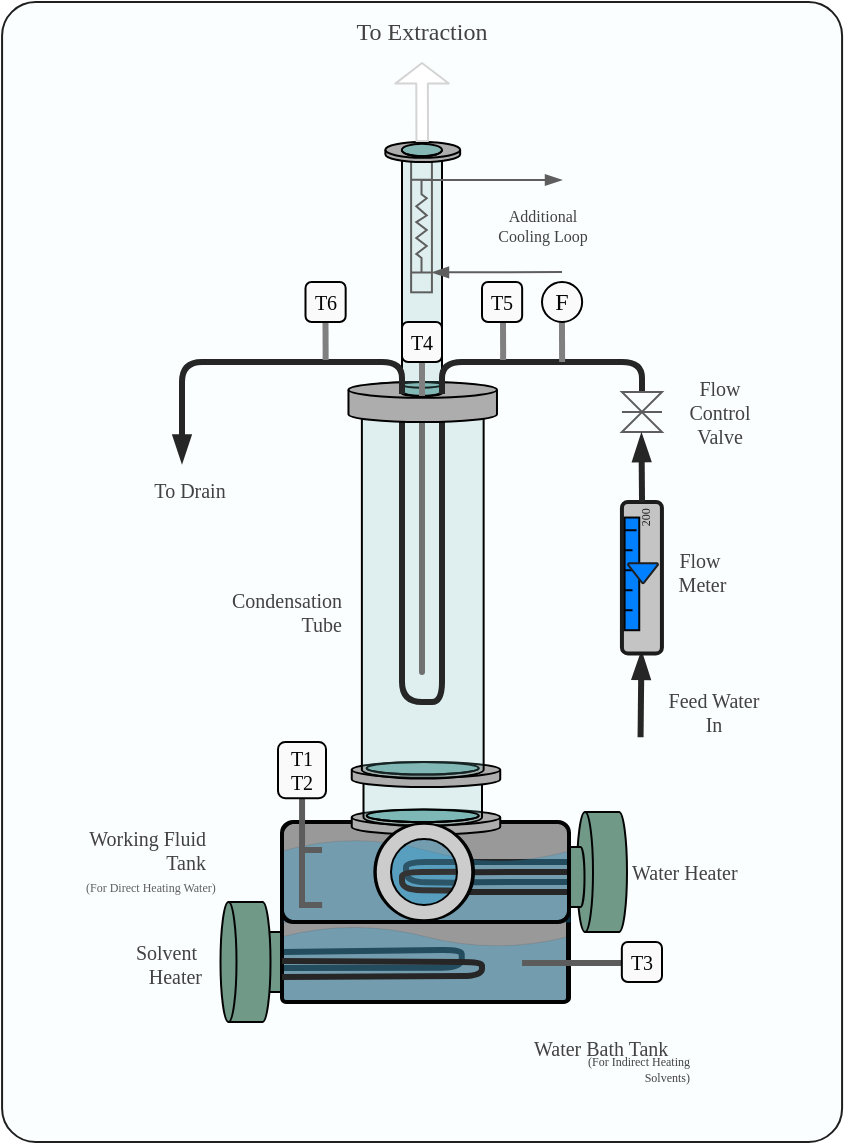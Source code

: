 <mxfile version="12.1.0" type="device" pages="1"><diagram id="1tXFBEwJl5SmmHEk3IhW" name="Page-1"><mxGraphModel dx="768" dy="483" grid="1" gridSize="10" guides="1" tooltips="1" connect="0" arrows="0" fold="1" page="1" pageScale="1" pageWidth="827" pageHeight="1169" math="0" shadow="0"><root><mxCell id="0"/><mxCell id="Ct0H0v6lX5YMFuCQXtX3-114" value="back-background" parent="0"/><mxCell id="Ct0H0v6lX5YMFuCQXtX3-115" value="" style="rounded=1;whiteSpace=wrap;html=1;fontFamily=Tahoma;fontSize=8;fontColor=#424242;strokeColor=#1F1F1F;strokeWidth=1;fillColor=#FBFEFF;connectable=0;allowArrows=0;arcSize=4;" parent="Ct0H0v6lX5YMFuCQXtX3-114" vertex="1"><mxGeometry x="190.04" y="160" width="420" height="570" as="geometry"/></mxCell><mxCell id="1" parent="0"/><mxCell id="Ct0H0v6lX5YMFuCQXtX3-5" value="" style="shape=cylinder3;whiteSpace=wrap;html=1;boundedLbl=1;backgroundOutline=1;size=2;strokeColor=#030303;fillColor=#719988;rotation=-90;" parent="1" vertex="1"><mxGeometry x="341.75" y="600" width="30" height="80" as="geometry"/></mxCell><mxCell id="Ct0H0v6lX5YMFuCQXtX3-2" value="" style="rounded=1;whiteSpace=wrap;html=1;fillColor=#999999;strokeColor=#030303;arcSize=4;" parent="1" vertex="1"><mxGeometry x="330" y="610" width="144" height="50" as="geometry"/></mxCell><mxCell id="Ct0H0v6lX5YMFuCQXtX3-18" value="" style="endArrow=none;html=1;rounded=1;strokeColor=#262626;strokeWidth=3;entryX=0;entryY=0.5;entryDx=0;entryDy=0;" parent="1" target="Ct0H0v6lX5YMFuCQXtX3-2" edge="1"><mxGeometry width="50" height="50" relative="1" as="geometry"><mxPoint x="330" y="643" as="sourcePoint"/><mxPoint x="372.37" y="633.75" as="targetPoint"/><Array as="points"><mxPoint x="419.87" y="642.84"/><mxPoint x="419.87" y="633.84"/></Array></mxGeometry></mxCell><mxCell id="Ct0H0v6lX5YMFuCQXtX3-24" value="" style="shape=document;whiteSpace=wrap;html=1;boundedLbl=1;strokeColor=#020303;strokeWidth=0;fillColor=#1ba1e2;rotation=0;connectable=0;allowArrows=0;fillOpacity=30;size=0.271;flipH=1;flipV=0;direction=west;fontColor=#ffffff;" parent="1" vertex="1"><mxGeometry x="330" y="622" width="143" height="37.5" as="geometry"/></mxCell><mxCell id="Ct0H0v6lX5YMFuCQXtX3-4" value="" style="shape=cylinder3;whiteSpace=wrap;html=1;boundedLbl=1;backgroundOutline=1;size=4;fillColor=#719988;rotation=-90;strokeColor=#030303;" parent="1" vertex="1"><mxGeometry x="460" y="582.5" width="60" height="25" as="geometry"/></mxCell><mxCell id="Ct0H0v6lX5YMFuCQXtX3-6" value="" style="shape=cylinder3;whiteSpace=wrap;html=1;boundedLbl=1;backgroundOutline=1;size=2;strokeColor=#030303;fillColor=#719988;rotation=-90;" parent="1" vertex="1"><mxGeometry x="430" y="561.25" width="30" height="72.5" as="geometry"/></mxCell><mxCell id="Ct0H0v6lX5YMFuCQXtX3-41" value="" style="rounded=1;whiteSpace=wrap;html=1;fillColor=none;strokeColor=#030303;arcSize=4;connectable=0;allowArrows=0;strokeWidth=2;" parent="1" vertex="1"><mxGeometry x="330" y="610" width="143.01" height="50" as="geometry"/></mxCell><mxCell id="Ct0H0v6lX5YMFuCQXtX3-1" value="" style="rounded=1;whiteSpace=wrap;html=1;fillColor=#999999;strokeColor=#030303;connectable=0;allowArrows=0;" parent="1" vertex="1"><mxGeometry x="330" y="570" width="144" height="50" as="geometry"/></mxCell><mxCell id="Ct0H0v6lX5YMFuCQXtX3-64" value="" style="endArrow=none;html=1;rounded=1;strokeColor=#262626;strokeWidth=3;exitX=0.994;exitY=0.502;exitDx=0;exitDy=0;exitPerimeter=0;" parent="1" edge="1"><mxGeometry width="50" height="50" relative="1" as="geometry"><mxPoint x="425.23" y="600.09" as="sourcePoint"/><mxPoint x="474" y="600.0" as="targetPoint"/><Array as="points"/></mxGeometry></mxCell><mxCell id="Ct0H0v6lX5YMFuCQXtX3-63" value="" style="endArrow=none;html=1;rounded=1;strokeColor=#262626;strokeWidth=3;exitX=0.994;exitY=0.502;exitDx=0;exitDy=0;exitPerimeter=0;" parent="1" edge="1"><mxGeometry width="50" height="50" relative="1" as="geometry"><mxPoint x="417.0" y="590.0" as="sourcePoint"/><mxPoint x="473" y="590" as="targetPoint"/><Array as="points"/></mxGeometry></mxCell><mxCell id="Ct0H0v6lX5YMFuCQXtX3-39" value="" style="shape=document;whiteSpace=wrap;html=1;boundedLbl=1;strokeColor=#020303;strokeWidth=0;fillColor=#1ba1e2;rotation=0;connectable=0;allowArrows=0;fillOpacity=30;size=0.271;flipH=1;flipV=0;direction=west;fontColor=#ffffff;" parent="1" vertex="1"><mxGeometry x="330.5" y="578.5" width="143.5" height="41.5" as="geometry"/></mxCell><mxCell id="Ct0H0v6lX5YMFuCQXtX3-61" value="" style="endArrow=none;html=1;rounded=1;strokeColor=#262626;strokeWidth=3;exitX=0.994;exitY=0.502;exitDx=0;exitDy=0;exitPerimeter=0;" parent="1" source="Ct0H0v6lX5YMFuCQXtX3-15" edge="1"><mxGeometry width="50" height="50" relative="1" as="geometry"><mxPoint x="430" y="595" as="sourcePoint"/><mxPoint x="473" y="595" as="targetPoint"/><Array as="points"/></mxGeometry></mxCell><mxCell id="Ct0H0v6lX5YMFuCQXtX3-62" value="" style="endArrow=none;html=1;rounded=1;strokeColor=#262626;strokeWidth=3;" parent="1" edge="1"><mxGeometry width="50" height="50" relative="1" as="geometry"><mxPoint x="420" y="605" as="sourcePoint"/><mxPoint x="473" y="605" as="targetPoint"/><Array as="points"/></mxGeometry></mxCell><mxCell id="Ct0H0v6lX5YMFuCQXtX3-42" value="" style="rounded=1;whiteSpace=wrap;html=1;fillColor=none;strokeColor=#030303;strokeWidth=2;arcSize=11;connectable=0;allowArrows=0;" parent="1" vertex="1"><mxGeometry x="330" y="570" width="143.5" height="50" as="geometry"/></mxCell><mxCell id="Ct0H0v6lX5YMFuCQXtX3-21" value="" style="shape=cylinder3;whiteSpace=wrap;html=1;boundedLbl=1;backgroundOutline=1;size=3.935;strokeColor=#000000;strokeWidth=1;fillColor=#ADADAD;" parent="1" vertex="1"><mxGeometry x="364.87" y="563.75" width="74.25" height="12.5" as="geometry"/></mxCell><mxCell id="Ct0H0v6lX5YMFuCQXtX3-17" value="" style="shape=cylinder3;whiteSpace=wrap;html=1;boundedLbl=1;backgroundOutline=1;size=4.339;strokeColor=#000000;strokeWidth=1;fillColor=#6FB3AE;fillOpacity=20;" parent="1" vertex="1"><mxGeometry x="370.75" y="542" width="59.25" height="30" as="geometry"/></mxCell><mxCell id="Ct0H0v6lX5YMFuCQXtX3-22" value="" style="shape=cylinder3;whiteSpace=wrap;html=1;boundedLbl=1;backgroundOutline=1;size=3.935;strokeColor=#000000;strokeWidth=1;fillColor=#29CCC7;fillOpacity=30;" parent="1" vertex="1"><mxGeometry x="372.37" y="563.75" width="56" height="6.25" as="geometry"/></mxCell><mxCell id="Ct0H0v6lX5YMFuCQXtX3-10" value="" style="endArrow=none;html=1;rounded=1;strokeWidth=3;strokeColor=#333333;entryX=0.989;entryY=0.389;entryDx=0;entryDy=0;entryPerimeter=0;exitX=0.996;exitY=0.623;exitDx=0;exitDy=0;exitPerimeter=0;" parent="1" source="Ct0H0v6lX5YMFuCQXtX3-15" target="Ct0H0v6lX5YMFuCQXtX3-15" edge="1"><mxGeometry width="50" height="50" relative="1" as="geometry"><mxPoint x="430" y="600" as="sourcePoint"/><mxPoint x="430" y="590" as="targetPoint"/><Array as="points"><mxPoint x="392" y="600"/><mxPoint x="392" y="590"/></Array></mxGeometry></mxCell><mxCell id="Ct0H0v6lX5YMFuCQXtX3-3" value="" style="shape=cylinder3;whiteSpace=wrap;html=1;boundedLbl=1;backgroundOutline=1;size=4;fillColor=#719988;rotation=-90;strokeColor=#030303;" parent="1" vertex="1"><mxGeometry x="281.75" y="627.5" width="60" height="25" as="geometry"/></mxCell><mxCell id="Ct0H0v6lX5YMFuCQXtX3-15" value="" style="ellipse;whiteSpace=wrap;html=1;aspect=fixed;strokeColor=#020303;strokeWidth=4;fillColor=#1ba1e2;fontColor=#ffffff;fillOpacity=30;connectable=1;allowArrows=0;" parent="1" vertex="1"><mxGeometry x="379.5" y="572.5" width="45" height="45" as="geometry"/></mxCell><mxCell id="Ct0H0v6lX5YMFuCQXtX3-13" value="" style="endArrow=none;html=1;rounded=1;strokeColor=#333333;strokeWidth=3;exitX=0.96;exitY=0.709;exitDx=0;exitDy=0;entryX=0.983;entryY=0.498;entryDx=0;entryDy=0;entryPerimeter=0;exitPerimeter=0;" parent="1" edge="1"><mxGeometry width="50" height="50" relative="1" as="geometry"><mxPoint x="422.7" y="604.405" as="sourcePoint"/><mxPoint x="423.735" y="594.91" as="targetPoint"/><Array as="points"><mxPoint x="390" y="604"/><mxPoint x="390" y="595"/></Array></mxGeometry></mxCell><mxCell id="Ct0H0v6lX5YMFuCQXtX3-20" value="" style="endArrow=none;html=1;rounded=1;strokeColor=#262626;strokeWidth=3;entryX=0;entryY=0.5;entryDx=0;entryDy=0;" parent="1" edge="1"><mxGeometry width="50" height="50" relative="1" as="geometry"><mxPoint x="330" y="647.5" as="sourcePoint"/><mxPoint x="330" y="639.5" as="targetPoint"/><Array as="points"><mxPoint x="430" y="647"/><mxPoint x="430" y="640"/></Array></mxGeometry></mxCell><mxCell id="Ct0H0v6lX5YMFuCQXtX3-26" value="" style="shape=cylinder3;whiteSpace=wrap;html=1;boundedLbl=1;backgroundOutline=1;size=3.935;strokeColor=#000000;strokeWidth=1;fillColor=#ADADAD;" parent="1" vertex="1"><mxGeometry x="364.87" y="540" width="74.25" height="12.5" as="geometry"/></mxCell><mxCell id="Ct0H0v6lX5YMFuCQXtX3-27" value="" style="shape=cylinder3;whiteSpace=wrap;html=1;boundedLbl=1;backgroundOutline=1;size=3.935;strokeColor=#000000;strokeWidth=1;fillColor=#29CCC7;fillOpacity=30;" parent="1" vertex="1"><mxGeometry x="372.37" y="540" width="56" height="6.25" as="geometry"/></mxCell><mxCell id="Ct0H0v6lX5YMFuCQXtX3-28" value="" style="shape=cylinder3;whiteSpace=wrap;html=1;boundedLbl=1;backgroundOutline=1;size=4.339;strokeColor=#000000;strokeWidth=1;fillColor=#6FB3AE;fillOpacity=20;connectable=0;allowArrows=0;" parent="1" vertex="1"><mxGeometry x="369.94" y="350" width="60.88" height="198.25" as="geometry"/></mxCell><mxCell id="Ct0H0v6lX5YMFuCQXtX3-30" value="" style="endArrow=none;html=1;rounded=1;strokeColor=#262626;strokeWidth=3;" parent="1" edge="1"><mxGeometry width="50" height="50" relative="1" as="geometry"><mxPoint x="390" y="360" as="sourcePoint"/><mxPoint x="410" y="360" as="targetPoint"/><Array as="points"><mxPoint x="390" y="510"/><mxPoint x="410" y="510"/></Array></mxGeometry></mxCell><mxCell id="Ct0H0v6lX5YMFuCQXtX3-32" value="" style="shape=cylinder3;whiteSpace=wrap;html=1;boundedLbl=1;backgroundOutline=1;size=3.935;strokeColor=#000000;strokeWidth=1;fillColor=#29CCC7;fillOpacity=30;" parent="1" vertex="1"><mxGeometry x="370.74" y="350" width="56" height="6.25" as="geometry"/></mxCell><mxCell id="Ct0H0v6lX5YMFuCQXtX3-33" value="" style="endArrow=none;html=1;rounded=1;strokeColor=#707070;strokeWidth=3;" parent="1" edge="1"><mxGeometry width="50" height="50" relative="1" as="geometry"><mxPoint x="400" y="430" as="sourcePoint"/><mxPoint x="400" y="360" as="targetPoint"/><Array as="points"><mxPoint x="400" y="500"/></Array></mxGeometry></mxCell><mxCell id="Ct0H0v6lX5YMFuCQXtX3-45" value="" style="ellipse;whiteSpace=wrap;html=1;aspect=fixed;strokeColor=#000000;strokeWidth=7;fillColor=none;connectable=0;allowArrows=0;" parent="1" vertex="1"><mxGeometry x="379.18" y="573.81" width="42.37" height="42.37" as="geometry"/></mxCell><mxCell id="Ct0H0v6lX5YMFuCQXtX3-46" value="" style="ellipse;whiteSpace=wrap;html=1;aspect=fixed;strokeColor=#CCCCCC;strokeWidth=7;fillColor=none;connectable=0;allowArrows=0;" parent="1" vertex="1"><mxGeometry x="380.88" y="574.87" width="40.25" height="40.25" as="geometry"/></mxCell><mxCell id="Ct0H0v6lX5YMFuCQXtX3-47" value="" style="ellipse;whiteSpace=wrap;html=1;aspect=fixed;strokeColor=#020303;strokeWidth=1;fillColor=none;fontColor=#ffffff;fillOpacity=30;connectable=0;allowArrows=0;" parent="1" vertex="1"><mxGeometry x="384.5" y="578.5" width="33" height="33" as="geometry"/></mxCell><mxCell id="Ct0H0v6lX5YMFuCQXtX3-31" value="" style="shape=cylinder3;whiteSpace=wrap;html=1;boundedLbl=1;backgroundOutline=1;size=3.935;strokeColor=#000000;strokeWidth=1;fillColor=#ADADAD;connectable=0;allowArrows=0;" parent="1" vertex="1"><mxGeometry x="363.24" y="350" width="74.25" height="20" as="geometry"/></mxCell><mxCell id="Ct0H0v6lX5YMFuCQXtX3-57" value="" style="shape=cylinder3;whiteSpace=wrap;html=1;boundedLbl=1;backgroundOutline=1;size=1.429;strokeColor=#000000;strokeWidth=1;fillColor=#29CCC7;fillOpacity=30;connectable=0;allowArrows=0;" parent="1" vertex="1"><mxGeometry x="389.92" y="350" width="20" height="7" as="geometry"/></mxCell><mxCell id="Ct0H0v6lX5YMFuCQXtX3-60" value="" style="shape=cylinder3;whiteSpace=wrap;html=1;boundedLbl=1;backgroundOutline=1;size=2.194;strokeColor=#000000;strokeWidth=1;fillColor=#6FB3AE;fillOpacity=20;connectable=0;allowArrows=0;" parent="1" vertex="1"><mxGeometry x="390" y="230" width="20" height="127" as="geometry"/></mxCell><mxCell id="Ct0H0v6lX5YMFuCQXtX3-58" value="" style="endArrow=none;html=1;rounded=1;strokeColor=#262626;strokeWidth=3;" parent="1" edge="1"><mxGeometry width="50" height="50" relative="1" as="geometry"><mxPoint x="410" y="356" as="sourcePoint"/><mxPoint x="510" y="356" as="targetPoint"/><Array as="points"><mxPoint x="410" y="340"/><mxPoint x="510" y="340"/></Array></mxGeometry></mxCell><mxCell id="Ct0H0v6lX5YMFuCQXtX3-59" value="" style="endArrow=blockThin;html=1;rounded=1;strokeColor=#262626;strokeWidth=3;startArrow=none;startFill=0;endFill=1;" parent="1" edge="1"><mxGeometry width="50" height="50" relative="1" as="geometry"><mxPoint x="390" y="356" as="sourcePoint"/><mxPoint x="280" y="390" as="targetPoint"/><Array as="points"><mxPoint x="390" y="340"/><mxPoint x="280" y="340"/></Array></mxGeometry></mxCell><mxCell id="Ct0H0v6lX5YMFuCQXtX3-70" value="" style="shape=mxgraph.pid.heat_exchangers.heat_exchanger_(coil_tubes);html=1;pointerEvents=1;align=center;verticalLabelPosition=bottom;verticalAlign=top;dashed=0;fontFamily=Tahoma;fontColor=#050505;strokeColor=#5E5E5E;strokeWidth=1;fillColor=none;rotation=-90;" parent="1" vertex="1"><mxGeometry x="366.64" y="266.84" width="66.24" height="10.4" as="geometry"/></mxCell><mxCell id="Ct0H0v6lX5YMFuCQXtX3-99" value="" style="shape=cylinder3;whiteSpace=wrap;html=1;boundedLbl=1;backgroundOutline=1;size=3.935;strokeColor=#000000;strokeWidth=1;fillColor=#ADADAD;connectable=0;allowArrows=0;" parent="1" vertex="1"><mxGeometry x="381.68" y="230" width="37.4" height="10" as="geometry"/></mxCell><mxCell id="Ct0H0v6lX5YMFuCQXtX3-100" value="" style="shape=cylinder3;whiteSpace=wrap;html=1;boundedLbl=1;backgroundOutline=1;size=3.935;strokeColor=#000000;strokeWidth=1;fillColor=#29CCC7;fillOpacity=30;" parent="1" vertex="1"><mxGeometry x="389.92" y="230.88" width="20.08" height="6.25" as="geometry"/></mxCell><mxCell id="Ct0H0v6lX5YMFuCQXtX3-101" value="" style="endArrow=blockThin;html=1;rounded=1;fontFamily=Tahoma;fontSize=6;fontColor=#1F1F1F;strokeColor=#5E5E5E;strokeWidth=1;endFill=1;" parent="1" edge="1"><mxGeometry width="50" height="50" relative="1" as="geometry"><mxPoint x="400" y="249" as="sourcePoint"/><mxPoint x="470" y="249" as="targetPoint"/></mxGeometry></mxCell><mxCell id="Ct0H0v6lX5YMFuCQXtX3-102" value="" style="endArrow=blockThin;html=1;rounded=1;fontFamily=Tahoma;fontSize=6;fontColor=#1F1F1F;strokeColor=#5E5E5E;strokeWidth=1;endFill=1;" parent="1" edge="1"><mxGeometry width="50" height="50" relative="1" as="geometry"><mxPoint x="470" y="295" as="sourcePoint"/><mxPoint x="405" y="295.21" as="targetPoint"/></mxGeometry></mxCell><mxCell id="Ct0H0v6lX5YMFuCQXtX3-97" value="" style="endArrow=none;html=1;rounded=1;strokeColor=#262626;strokeWidth=3;startArrow=blockThin;startFill=1;exitX=0.994;exitY=0.512;exitDx=0;exitDy=0;exitPerimeter=0;entryX=-0.01;entryY=0.92;entryDx=0;entryDy=0;entryPerimeter=0;" parent="1" source="Ct0H0v6lX5YMFuCQXtX3-85" target="Ct0H0v6lX5YMFuCQXtX3-120" edge="1"><mxGeometry width="50" height="50" relative="1" as="geometry"><mxPoint x="510" y="480" as="sourcePoint"/><mxPoint x="510" y="510" as="targetPoint"/><Array as="points"/></mxGeometry></mxCell><mxCell id="Ct0H0v6lX5YMFuCQXtX3-117" value="" style="group" parent="1" vertex="1" connectable="0"><mxGeometry x="499.965" y="410.005" width="20" height="75.69" as="geometry"/></mxCell><mxCell id="Ct0H0v6lX5YMFuCQXtX3-85" value="" style="rounded=1;whiteSpace=wrap;html=1;fontFamily=Tahoma;fontColor=#C4C4C4;strokeColor=#1C1C1C;strokeWidth=2;fillColor=#C4C4C4;rotation=90;" parent="Ct0H0v6lX5YMFuCQXtX3-117" vertex="1"><mxGeometry x="-27.845" y="27.845" width="75.69" height="20" as="geometry"/></mxCell><mxCell id="Ct0H0v6lX5YMFuCQXtX3-96" value="&lt;div style=&quot;text-align: justify&quot;&gt;&lt;span style=&quot;font-size: 6px&quot;&gt;200&lt;/span&gt;&lt;/div&gt;" style="strokeWidth=1;shadow=0;dashed=0;align=center;html=1;shape=mxgraph.mockup.misc.ruler2;dx=100;rulerOrient=up;unitSize=10;fontColor=#1F1F1F;spacingLeft=96;align=left;verticalAlign=middle;spacingBottom=0;spacingTop=10;spacingRight=0;rotation=-90;spacing=0;strokeColor=#050505;fontFamily=Tahoma;fillColor=#007FFF;" parent="Ct0H0v6lX5YMFuCQXtX3-117" vertex="1"><mxGeometry x="-23.175" y="32.275" width="56.34" height="7.32" as="geometry"/></mxCell><mxCell id="Ct0H0v6lX5YMFuCQXtX3-95" value="" style="strokeWidth=1;html=1;shape=mxgraph.flowchart.extract_or_measurement;whiteSpace=wrap;fontFamily=Tahoma;fontColor=#C4C4C4;fillColor=#007FFF;rotation=-180;strokeColor=#1F1F1F;" parent="Ct0H0v6lX5YMFuCQXtX3-117" vertex="1"><mxGeometry x="3.035" y="30.655" width="15" height="10" as="geometry"/></mxCell><mxCell id="Ct0H0v6lX5YMFuCQXtX3-132" value="" style="triangle;whiteSpace=wrap;html=1;fontFamily=Tahoma;fontSize=8;fontColor=#424242;strokeColor=#5E5E5E;strokeWidth=1;fillColor=#FBFEFF;rotation=90;" parent="1" vertex="1"><mxGeometry x="504.99" y="350" width="9.96" height="20" as="geometry"/></mxCell><mxCell id="Ct0H0v6lX5YMFuCQXtX3-133" value="" style="triangle;whiteSpace=wrap;html=1;fontFamily=Tahoma;fontSize=8;fontColor=#424242;strokeColor=#5E5E5E;strokeWidth=1;fillColor=#FBFEFF;rotation=-90;" parent="1" vertex="1"><mxGeometry x="504.99" y="360" width="9.96" height="20" as="geometry"/></mxCell><mxCell id="Ct0H0v6lX5YMFuCQXtX3-134" value="" style="endArrow=none;html=1;rounded=1;strokeColor=#262626;strokeWidth=3;startArrow=blockThin;startFill=1;exitX=-0.134;exitY=0.488;exitDx=0;exitDy=0;exitPerimeter=0;" parent="1" source="Ct0H0v6lX5YMFuCQXtX3-133" edge="1"><mxGeometry width="50" height="50" relative="1" as="geometry"><mxPoint x="510" y="380" as="sourcePoint"/><mxPoint x="510.02" y="410" as="targetPoint"/><Array as="points"/></mxGeometry></mxCell><mxCell id="Ct0H0v6lX5YMFuCQXtX3-135" value="" style="endArrow=none;html=1;rounded=1;fontFamily=Tahoma;fontSize=8;fontColor=#424242;strokeColor=#5E5E5E;strokeWidth=1;fillColor=default;" parent="1" edge="1"><mxGeometry width="50" height="50" relative="1" as="geometry"><mxPoint x="499.97" y="365" as="sourcePoint"/><mxPoint x="520" y="365" as="targetPoint"/></mxGeometry></mxCell><mxCell id="Ct0H0v6lX5YMFuCQXtX3-138" value="Sensors" parent="0"/><mxCell id="Ct0H0v6lX5YMFuCQXtX3-139" value="" style="endArrow=none;html=1;rounded=1;strokeColor=#808080;strokeWidth=3;" parent="Ct0H0v6lX5YMFuCQXtX3-138" edge="1"><mxGeometry width="50" height="50" relative="1" as="geometry"><mxPoint x="400" y="357" as="sourcePoint"/><mxPoint x="400" y="331" as="targetPoint"/></mxGeometry></mxCell><mxCell id="Ct0H0v6lX5YMFuCQXtX3-140" value="T4" style="rounded=1;whiteSpace=wrap;html=1;fontColor=#050505;strokeColor=#000000;strokeWidth=1;fillColor=#FAFAFA;fontFamily=Tahoma;fontSize=10;" parent="Ct0H0v6lX5YMFuCQXtX3-138" vertex="1"><mxGeometry x="390" y="320" width="20" height="20" as="geometry"/></mxCell><mxCell id="Ct0H0v6lX5YMFuCQXtX3-141" value="" style="endArrow=none;html=1;rounded=1;strokeColor=#5C5C5C;strokeWidth=3;" parent="Ct0H0v6lX5YMFuCQXtX3-138" edge="1"><mxGeometry width="50" height="50" relative="1" as="geometry"><mxPoint x="340" y="613" as="sourcePoint"/><mxPoint x="340.034" y="553.0" as="targetPoint"/></mxGeometry></mxCell><mxCell id="Ct0H0v6lX5YMFuCQXtX3-142" value="" style="endArrow=none;html=1;rounded=1;fontColor=#050505;strokeColor=#5C5C5C;strokeWidth=3;" parent="Ct0H0v6lX5YMFuCQXtX3-138" edge="1"><mxGeometry width="50" height="50" relative="1" as="geometry"><mxPoint x="340" y="584" as="sourcePoint"/><mxPoint x="350" y="584" as="targetPoint"/><Array as="points"><mxPoint x="340" y="584"/></Array></mxGeometry></mxCell><mxCell id="Ct0H0v6lX5YMFuCQXtX3-143" value="" style="endArrow=none;html=1;rounded=1;fontColor=#050505;strokeColor=#5C5C5C;strokeWidth=3;" parent="Ct0H0v6lX5YMFuCQXtX3-138" edge="1"><mxGeometry width="50" height="50" relative="1" as="geometry"><mxPoint x="340.08" y="611.5" as="sourcePoint"/><mxPoint x="350.08" y="611.5" as="targetPoint"/><Array as="points"><mxPoint x="340.08" y="611.5"/></Array></mxGeometry></mxCell><mxCell id="Ct0H0v6lX5YMFuCQXtX3-144" value="T1&lt;br style=&quot;font-size: 10px&quot;&gt;T2" style="rounded=1;whiteSpace=wrap;html=1;fontColor=#050505;strokeColor=#000000;strokeWidth=1;fillColor=#FAFAFA;fontFamily=Tahoma;fontSize=10;" parent="Ct0H0v6lX5YMFuCQXtX3-138" vertex="1"><mxGeometry x="328" y="530" width="24" height="28.13" as="geometry"/></mxCell><mxCell id="Ct0H0v6lX5YMFuCQXtX3-145" value="" style="endArrow=none;html=1;rounded=1;strokeColor=#808080;strokeWidth=3;" parent="Ct0H0v6lX5YMFuCQXtX3-138" edge="1"><mxGeometry width="50" height="50" relative="1" as="geometry"><mxPoint x="470.06" y="340" as="sourcePoint"/><mxPoint x="469.95" y="314" as="targetPoint"/></mxGeometry></mxCell><mxCell id="Ct0H0v6lX5YMFuCQXtX3-146" value="" style="endArrow=none;html=1;rounded=1;strokeColor=#808080;strokeWidth=3;" parent="Ct0H0v6lX5YMFuCQXtX3-138" edge="1"><mxGeometry width="50" height="50" relative="1" as="geometry"><mxPoint x="440.58" y="339.0" as="sourcePoint"/><mxPoint x="440.47" y="313" as="targetPoint"/></mxGeometry></mxCell><mxCell id="Ct0H0v6lX5YMFuCQXtX3-147" value="T5" style="rounded=1;whiteSpace=wrap;html=1;fontColor=#050505;strokeColor=#000000;strokeWidth=1;fillColor=#FAFAFA;fontFamily=Tahoma;fontSize=10;" parent="Ct0H0v6lX5YMFuCQXtX3-138" vertex="1"><mxGeometry x="430" y="300" width="20.08" height="20" as="geometry"/></mxCell><mxCell id="Ct0H0v6lX5YMFuCQXtX3-148" value="" style="endArrow=none;html=1;rounded=1;strokeColor=#808080;strokeWidth=3;" parent="Ct0H0v6lX5YMFuCQXtX3-138" edge="1"><mxGeometry width="50" height="50" relative="1" as="geometry"><mxPoint x="351.83" y="339.0" as="sourcePoint"/><mxPoint x="351.72" y="313" as="targetPoint"/></mxGeometry></mxCell><mxCell id="Ct0H0v6lX5YMFuCQXtX3-149" value="T6" style="rounded=1;whiteSpace=wrap;html=1;fontColor=#050505;strokeColor=#000000;strokeWidth=1;fillColor=#FAFAFA;fontFamily=Tahoma;fontSize=10;" parent="Ct0H0v6lX5YMFuCQXtX3-138" vertex="1"><mxGeometry x="341.75" y="300" width="20.08" height="20" as="geometry"/></mxCell><mxCell id="Ct0H0v6lX5YMFuCQXtX3-150" value="F" style="rounded=1;whiteSpace=wrap;html=1;fontColor=#050505;strokeColor=#000000;strokeWidth=1;fillColor=#FAFAFA;fontFamily=Tahoma;arcSize=50;" parent="Ct0H0v6lX5YMFuCQXtX3-138" vertex="1"><mxGeometry x="460" y="300" width="20.08" height="20" as="geometry"/></mxCell><mxCell id="Ct0H0v6lX5YMFuCQXtX3-151" value="" style="endArrow=none;html=1;rounded=1;strokeColor=#5C5C5C;strokeWidth=3;" parent="Ct0H0v6lX5YMFuCQXtX3-138" edge="1"><mxGeometry width="50" height="50" relative="1" as="geometry"><mxPoint x="500" y="640.46" as="sourcePoint"/><mxPoint x="450.034" y="640.46" as="targetPoint"/></mxGeometry></mxCell><mxCell id="Ct0H0v6lX5YMFuCQXtX3-152" value="T3" style="rounded=1;whiteSpace=wrap;html=1;fontColor=#050505;strokeColor=#000000;strokeWidth=1;fillColor=#FAFAFA;fontFamily=Tahoma;fontSize=10;" parent="Ct0H0v6lX5YMFuCQXtX3-138" vertex="1"><mxGeometry x="499.92" y="630" width="20.08" height="20" as="geometry"/></mxCell><object label="labels" id="Ct0H0v6lX5YMFuCQXtX3-50"><mxCell parent="0"/></object><mxCell id="Ct0H0v6lX5YMFuCQXtX3-118" value="" style="shape=flexArrow;endArrow=classic;html=1;rounded=1;fontFamily=Tahoma;fontColor=#050505;strokeColor=#D4D4D4;strokeWidth=1;width=5.783;endSize=3.087;fillColor=default;" parent="Ct0H0v6lX5YMFuCQXtX3-50" edge="1"><mxGeometry width="50" height="50" relative="1" as="geometry"><mxPoint x="400.12" y="230" as="sourcePoint"/><mxPoint x="400" y="190" as="targetPoint"/></mxGeometry></mxCell><mxCell id="Ct0H0v6lX5YMFuCQXtX3-119" value="To Extraction" style="text;html=1;strokeColor=none;fillColor=none;align=center;verticalAlign=middle;whiteSpace=wrap;rounded=0;fontFamily=Tahoma;fontColor=#424242;" parent="Ct0H0v6lX5YMFuCQXtX3-50" vertex="1"><mxGeometry x="363.83" y="160" width="72.16" height="30" as="geometry"/></mxCell><mxCell id="Ct0H0v6lX5YMFuCQXtX3-120" value="Feed Water&lt;br style=&quot;font-size: 10px;&quot;&gt;In" style="text;html=1;strokeColor=none;fillColor=none;align=center;verticalAlign=middle;whiteSpace=wrap;rounded=0;fontFamily=Tahoma;fontColor=#424242;fontSize=10;" parent="Ct0H0v6lX5YMFuCQXtX3-50" vertex="1"><mxGeometry x="510" y="500" width="72.16" height="30" as="geometry"/></mxCell><mxCell id="Ct0H0v6lX5YMFuCQXtX3-121" value="Additional Cooling Loop" style="text;html=1;strokeColor=none;fillColor=none;align=center;verticalAlign=middle;whiteSpace=wrap;rounded=0;fontFamily=Tahoma;fontColor=#424242;fontSize=8;" parent="Ct0H0v6lX5YMFuCQXtX3-50" vertex="1"><mxGeometry x="433.99" y="257.04" width="52.51" height="30" as="geometry"/></mxCell><mxCell id="Ct0H0v6lX5YMFuCQXtX3-122" value="To Drain" style="text;html=1;strokeColor=none;fillColor=none;align=center;verticalAlign=middle;whiteSpace=wrap;rounded=0;fontFamily=Tahoma;fontColor=#424242;fontSize=10;" parent="Ct0H0v6lX5YMFuCQXtX3-50" vertex="1"><mxGeometry x="248.0" y="389" width="72.16" height="30" as="geometry"/></mxCell><mxCell id="Ct0H0v6lX5YMFuCQXtX3-123" value="Water Heater" style="text;html=1;strokeColor=none;fillColor=none;align=left;verticalAlign=middle;whiteSpace=wrap;rounded=0;fontFamily=Tahoma;fontColor=#424242;fontSize=10;" parent="Ct0H0v6lX5YMFuCQXtX3-50" vertex="1"><mxGeometry x="503" y="580" width="72.16" height="30" as="geometry"/></mxCell><mxCell id="Ct0H0v6lX5YMFuCQXtX3-124" value="Solvent&amp;nbsp;&lt;br style=&quot;font-size: 10px;&quot;&gt;Heater" style="text;html=1;strokeColor=none;fillColor=none;align=right;verticalAlign=middle;whiteSpace=wrap;rounded=0;fontFamily=Tahoma;fontColor=#424242;fontSize=10;" parent="Ct0H0v6lX5YMFuCQXtX3-50" vertex="1"><mxGeometry x="220" y="625.75" width="72.16" height="30" as="geometry"/></mxCell><mxCell id="Ct0H0v6lX5YMFuCQXtX3-125" value="Working Fluid Tank" style="text;html=1;strokeColor=none;fillColor=none;align=right;verticalAlign=middle;whiteSpace=wrap;rounded=0;fontFamily=Tahoma;fontColor=#424242;fontSize=10;" parent="Ct0H0v6lX5YMFuCQXtX3-50" vertex="1"><mxGeometry x="222" y="569" width="72.16" height="30" as="geometry"/></mxCell><mxCell id="Ct0H0v6lX5YMFuCQXtX3-126" value="(For Direct Heating Water)" style="text;html=1;strokeColor=none;fillColor=none;align=left;verticalAlign=middle;whiteSpace=wrap;rounded=0;fontFamily=Tahoma;fontColor=#5E5E5E;fontSize=6;" parent="Ct0H0v6lX5YMFuCQXtX3-50" vertex="1"><mxGeometry x="230.0" y="588" width="72.16" height="30" as="geometry"/></mxCell><mxCell id="Ct0H0v6lX5YMFuCQXtX3-127" value="Condensation&lt;br style=&quot;font-size: 10px;&quot;&gt;Tube" style="text;html=1;strokeColor=none;fillColor=none;align=right;verticalAlign=middle;whiteSpace=wrap;rounded=0;fontFamily=Tahoma;fontColor=#424242;fontSize=10;" parent="Ct0H0v6lX5YMFuCQXtX3-50" vertex="1"><mxGeometry x="290" y="450" width="72.16" height="30" as="geometry"/></mxCell><mxCell id="Ct0H0v6lX5YMFuCQXtX3-128" value="Flow&lt;br style=&quot;font-size: 10px;&quot;&gt;Control&lt;br style=&quot;font-size: 10px;&quot;&gt;Valve" style="text;html=1;strokeColor=none;fillColor=none;align=center;verticalAlign=middle;whiteSpace=wrap;rounded=0;fontFamily=Tahoma;fontColor=#424242;fontSize=10;" parent="Ct0H0v6lX5YMFuCQXtX3-50" vertex="1"><mxGeometry x="530" y="350" width="38.24" height="30" as="geometry"/></mxCell><mxCell id="Ct0H0v6lX5YMFuCQXtX3-129" value="Water Bath Tank" style="text;html=1;strokeColor=none;fillColor=none;align=left;verticalAlign=middle;whiteSpace=wrap;rounded=0;fontFamily=Tahoma;fontColor=#424242;fontSize=10;" parent="Ct0H0v6lX5YMFuCQXtX3-50" vertex="1"><mxGeometry x="453.92" y="668" width="72.16" height="30" as="geometry"/></mxCell><mxCell id="Ct0H0v6lX5YMFuCQXtX3-130" value="(For Indirect Heating Solvents)" style="text;html=1;strokeColor=none;fillColor=none;align=right;verticalAlign=middle;whiteSpace=wrap;rounded=0;fontFamily=Tahoma;fontColor=#424242;fontSize=6;" parent="Ct0H0v6lX5YMFuCQXtX3-50" vertex="1"><mxGeometry x="463.97" y="679" width="72.16" height="30" as="geometry"/></mxCell><mxCell id="Ct0H0v6lX5YMFuCQXtX3-137" value="Flow&lt;br style=&quot;font-size: 10px;&quot;&gt;&amp;nbsp;Meter" style="text;html=1;strokeColor=none;fillColor=none;align=center;verticalAlign=middle;whiteSpace=wrap;rounded=0;fontFamily=Tahoma;fontColor=#424242;fontSize=10;" parent="Ct0H0v6lX5YMFuCQXtX3-50" vertex="1"><mxGeometry x="520" y="430" width="38.24" height="30" as="geometry"/></mxCell></root></mxGraphModel></diagram></mxfile>